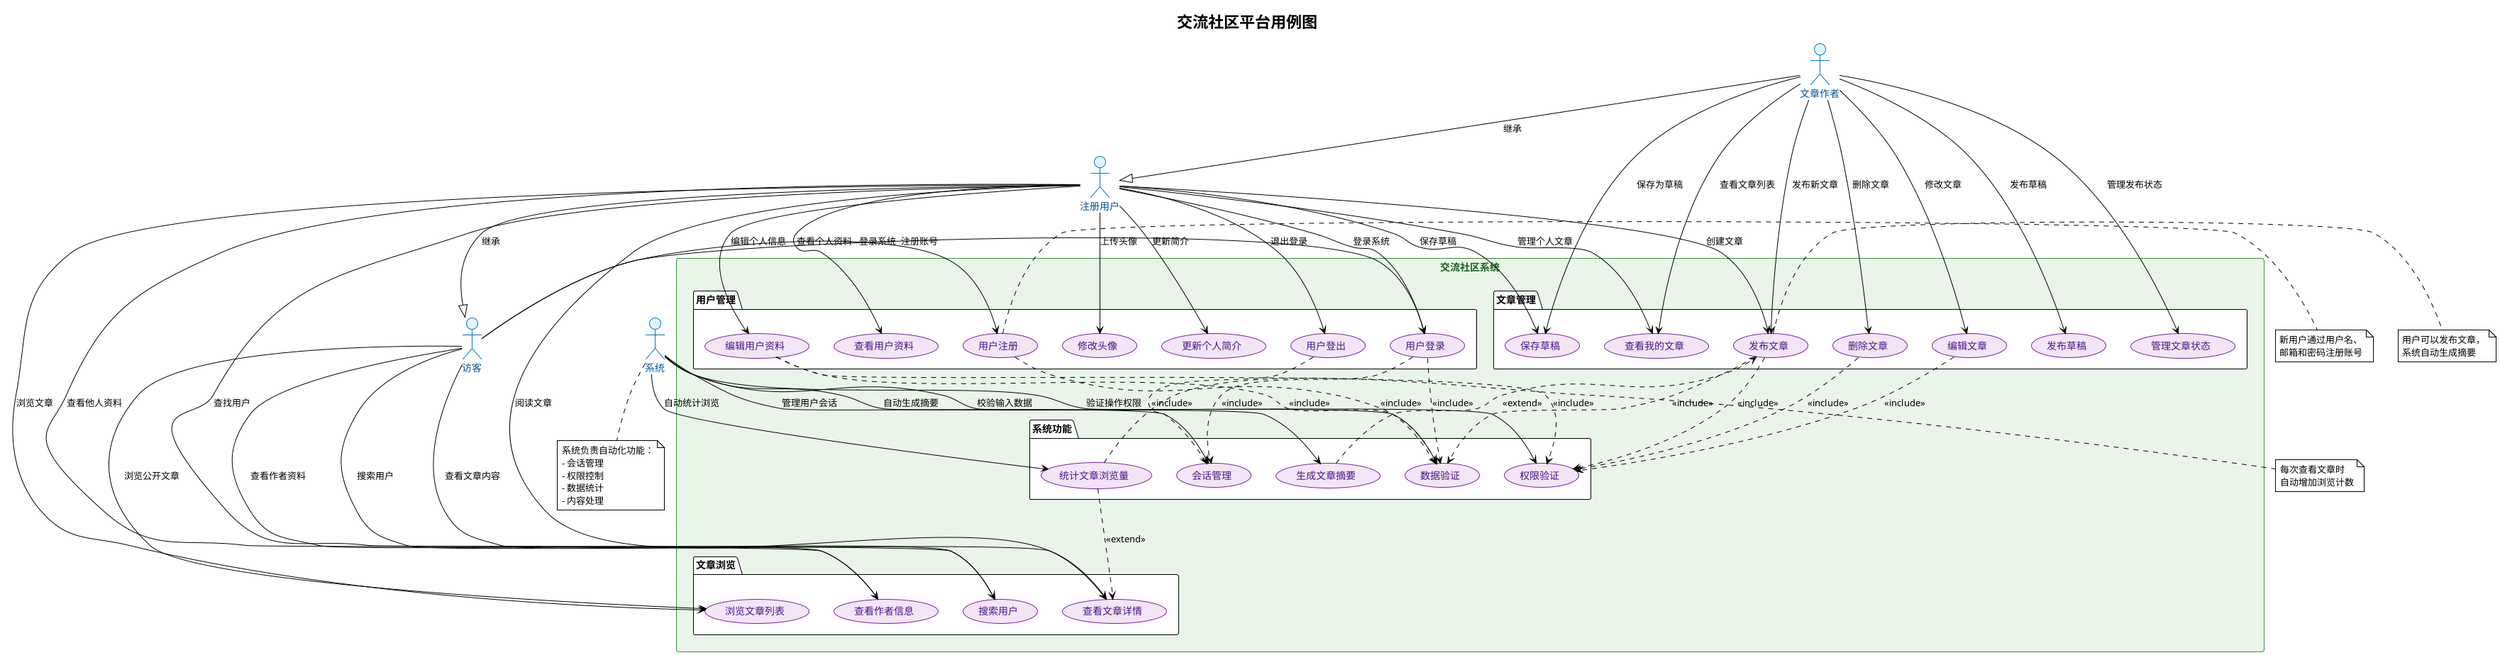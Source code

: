 @startuml 交流社区系统用例图
!theme plain
skinparam backgroundColor #FFFFFF
skinparam actor {
    BackgroundColor #E1F5FE
    BorderColor #0277BD
    FontColor #01579B
}
skinparam usecase {
    BackgroundColor #F3E5F5
    BorderColor #7B1FA2
    FontColor #4A148C
}
skinparam rectangle {
    BackgroundColor #E8F5E8
    BorderColor #388E3C
    FontColor #1B5E20
}

title 交流社区平台用例图

' 定义参与者
actor "访客" as Visitor
actor "注册用户" as User
actor "文章作者" as Author
actor "系统" as System

' 定义系统边界
rectangle "交流社区系统" {
    
    ' 用户管理模块
    package "用户管理" {
        usecase "用户注册" as UC01
        usecase "用户登录" as UC02
        usecase "用户登出" as UC03
        usecase "查看用户资料" as UC04
        usecase "编辑用户资料" as UC05
        usecase "修改头像" as UC06
        usecase "更新个人简介" as UC07
    }
    
    ' 文章浏览模块
    package "文章浏览" {
        usecase "浏览文章列表" as UC08
        usecase "查看文章详情" as UC09
        usecase "搜索用户" as UC10
        usecase "查看作者信息" as UC11
    }
    
    ' 文章管理模块
    package "文章管理" {
        usecase "发布文章" as UC12
        usecase "编辑文章" as UC13
        usecase "删除文章" as UC14
        usecase "保存草稿" as UC15
        usecase "发布草稿" as UC16
        usecase "查看我的文章" as UC17
        usecase "管理文章状态" as UC18
    }
    
    ' 系统功能模块
    package "系统功能" {
        usecase "统计文章浏览量" as UC19
        usecase "生成文章摘要" as UC20
        usecase "会话管理" as UC21
        usecase "权限验证" as UC22
        usecase "数据验证" as UC23
    }
}

' 访客用例关系
Visitor --> UC01 : 注册账号
Visitor --> UC02 : 登录系统
Visitor --> UC08 : 浏览公开文章
Visitor --> UC09 : 查看文章内容
Visitor --> UC10 : 搜索用户
Visitor --> UC11 : 查看作者资料

' 注册用户用例关系
User --> UC02 : 登录系统
User --> UC03 : 退出登录
User --> UC04 : 查看个人资料
User --> UC05 : 编辑个人信息
User --> UC06 : 上传头像
User --> UC07 : 更新简介
User --> UC08 : 浏览文章
User --> UC09 : 阅读文章
User --> UC10 : 查找用户
User --> UC11 : 查看他人资料
User --> UC12 : 创建文章
User --> UC15 : 保存草稿
User --> UC17 : 管理个人文章

' 文章作者用例关系
Author --> UC12 : 发布新文章
Author --> UC13 : 修改文章
Author --> UC14 : 删除文章
Author --> UC15 : 保存为草稿
Author --> UC16 : 发布草稿
Author --> UC17 : 查看文章列表
Author --> UC18 : 管理发布状态

' 系统自动用例关系
System --> UC19 : 自动统计浏览
System --> UC20 : 自动生成摘要
System --> UC21 : 管理用户会话
System --> UC22 : 验证操作权限
System --> UC23 : 校验输入数据

' 用例之间的关系

' 包含关系 (include)
UC02 ..> UC21 : <<include>>
UC03 ..> UC21 : <<include>>
UC05 ..> UC22 : <<include>>
UC12 ..> UC22 : <<include>>
UC13 ..> UC22 : <<include>>
UC14 ..> UC22 : <<include>>
UC01 ..> UC23 : <<include>>
UC02 ..> UC23 : <<include>>
UC05 ..> UC23 : <<include>>
UC12 ..> UC23 : <<include>>

' 扩展关系 (extend)
UC20 ..> UC12 : <<extend>>
UC19 ..> UC09 : <<extend>>

' 泛化关系
User --|> Visitor : 继承
Author --|> User : 继承

' 注释说明
note right of UC01
  新用户通过用户名、
  邮箱和密码注册账号
end note

note right of UC12
  用户可以发布文章，
  系统自动生成摘要
end note

note right of UC19
  每次查看文章时
  自动增加浏览计数
end note

note bottom of System
  系统负责自动化功能：
  - 会话管理
  - 权限控制  
  - 数据统计
  - 内容处理
end note

@enduml
